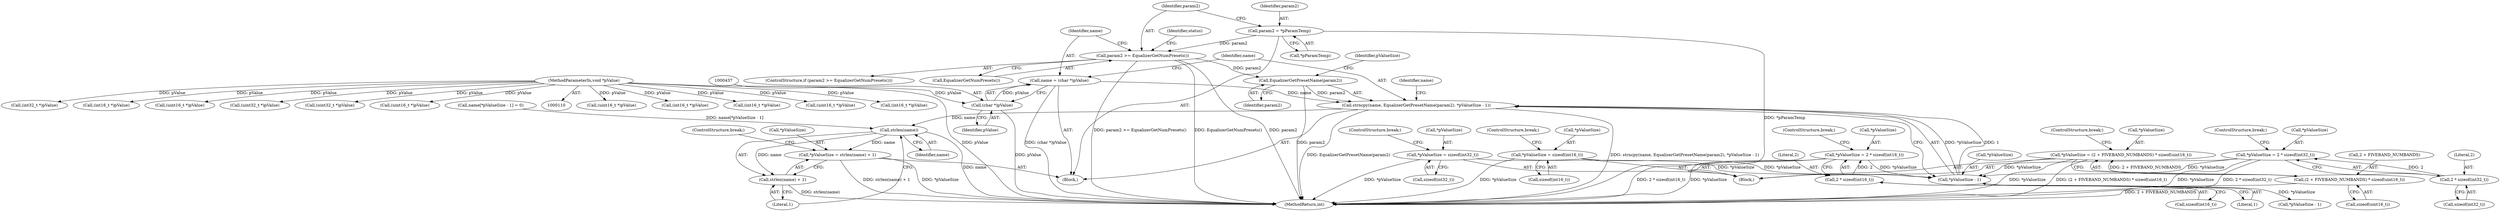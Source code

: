 digraph "0_Android_c66c43ad571ed2590dcd55a762c73c90d9744bac@API" {
"1000439" [label="(Call,strncpy(name, EqualizerGetPresetName(param2), *pValueSize - 1))"];
"1000434" [label="(Call,name = (char *)pValue)"];
"1000436" [label="(Call,(char *)pValue)"];
"1000114" [label="(MethodParameterIn,void *pValue)"];
"1000441" [label="(Call,EqualizerGetPresetName(param2))"];
"1000425" [label="(Call,param2 >= EqualizerGetNumPresets())"];
"1000420" [label="(Call,param2 = *pParamTemp)"];
"1000443" [label="(Call,*pValueSize - 1)"];
"1000258" [label="(Call,*pValueSize = (2 + FIVEBAND_NUMBANDS) * sizeof(uint16_t))"];
"1000261" [label="(Call,(2 + FIVEBAND_NUMBANDS) * sizeof(uint16_t))"];
"1000208" [label="(Call,*pValueSize = 2 * sizeof(int32_t))"];
"1000211" [label="(Call,2 * sizeof(int32_t))"];
"1000183" [label="(Call,*pValueSize = 2 * sizeof(int16_t))"];
"1000186" [label="(Call,2 * sizeof(int16_t))"];
"1000231" [label="(Call,*pValueSize = sizeof(int32_t))"];
"1000160" [label="(Call,*pValueSize = sizeof(int16_t))"];
"1000459" [label="(Call,strlen(name))"];
"1000455" [label="(Call,*pValueSize = strlen(name) + 1)"];
"1000458" [label="(Call,strlen(name) + 1)"];
"1000258" [label="(Call,*pValueSize = (2 + FIVEBAND_NUMBANDS) * sizeof(uint16_t))"];
"1000420" [label="(Call,param2 = *pParamTemp)"];
"1000412" [label="(Call,(uint16_t *)pValue)"];
"1000140" [label="(Block,)"];
"1000262" [label="(Call,2 + FIVEBAND_NUMBANDS)"];
"1000430" [label="(Identifier,status)"];
"1000291" [label="(Call,(int16_t *)pValue)"];
"1000236" [label="(ControlStructure,break;)"];
"1000459" [label="(Call,strlen(name))"];
"1000424" [label="(ControlStructure,if (param2 >= EqualizerGetNumPresets()))"];
"1000267" [label="(ControlStructure,break;)"];
"1000161" [label="(Call,*pValueSize)"];
"1000425" [label="(Call,param2 >= EqualizerGetNumPresets())"];
"1000190" [label="(ControlStructure,break;)"];
"1000468" [label="(Call,(int16_t *)pValue)"];
"1000435" [label="(Identifier,name)"];
"1000439" [label="(Call,strncpy(name, EqualizerGetPresetName(param2), *pValueSize - 1))"];
"1000426" [label="(Identifier,param2)"];
"1000231" [label="(Call,*pValueSize = sizeof(int32_t))"];
"1000265" [label="(Call,sizeof(uint16_t))"];
"1000442" [label="(Identifier,param2)"];
"1000187" [label="(Literal,2)"];
"1000213" [label="(Call,sizeof(int32_t))"];
"1000389" [label="(Call,(uint16_t *)pValue)"];
"1000211" [label="(Call,2 * sizeof(int32_t))"];
"1000445" [label="(Identifier,pValueSize)"];
"1000447" [label="(Call,name[*pValueSize - 1] = 0)"];
"1000215" [label="(ControlStructure,break;)"];
"1000441" [label="(Call,EqualizerGetPresetName(param2))"];
"1000322" [label="(Call,(int16_t *)pValue)"];
"1000450" [label="(Call,*pValueSize - 1)"];
"1000183" [label="(Call,*pValueSize = 2 * sizeof(int16_t))"];
"1000444" [label="(Call,*pValueSize)"];
"1000348" [label="(Call,(int32_t *)pValue)"];
"1000212" [label="(Literal,2)"];
"1000188" [label="(Call,sizeof(int16_t))"];
"1000462" [label="(ControlStructure,break;)"];
"1000443" [label="(Call,*pValueSize - 1)"];
"1000114" [label="(MethodParameterIn,void *pValue)"];
"1000434" [label="(Call,name = (char *)pValue)"];
"1000427" [label="(Call,EqualizerGetNumPresets())"];
"1000436" [label="(Call,(char *)pValue)"];
"1000422" [label="(Call,*pParamTemp)"];
"1000440" [label="(Identifier,name)"];
"1000460" [label="(Identifier,name)"];
"1000163" [label="(Call,sizeof(int16_t))"];
"1000186" [label="(Call,2 * sizeof(int16_t))"];
"1000299" [label="(Call,(int16_t *)pValue)"];
"1000421" [label="(Identifier,param2)"];
"1000160" [label="(Call,*pValueSize = sizeof(int16_t))"];
"1000259" [label="(Call,*pValueSize)"];
"1000458" [label="(Call,strlen(name) + 1)"];
"1000449" [label="(Identifier,name)"];
"1000461" [label="(Literal,1)"];
"1000456" [label="(Call,*pValueSize)"];
"1000165" [label="(ControlStructure,break;)"];
"1000455" [label="(Call,*pValueSize = strlen(name) + 1)"];
"1000277" [label="(Block,)"];
"1000438" [label="(Identifier,pValue)"];
"1000281" [label="(Call,(uint16_t *)pValue)"];
"1000234" [label="(Call,sizeof(int32_t))"];
"1000209" [label="(Call,*pValueSize)"];
"1000446" [label="(Literal,1)"];
"1000377" [label="(Call,(uint32_t *)pValue)"];
"1000208" [label="(Call,*pValueSize = 2 * sizeof(int32_t))"];
"1000232" [label="(Call,*pValueSize)"];
"1000373" [label="(Call,(uint32_t *)pValue)"];
"1000401" [label="(Call,(uint16_t *)pValue)"];
"1000261" [label="(Call,(2 + FIVEBAND_NUMBANDS) * sizeof(uint16_t))"];
"1000522" [label="(MethodReturn,int)"];
"1000184" [label="(Call,*pValueSize)"];
"1000439" -> "1000277"  [label="AST: "];
"1000439" -> "1000443"  [label="CFG: "];
"1000440" -> "1000439"  [label="AST: "];
"1000441" -> "1000439"  [label="AST: "];
"1000443" -> "1000439"  [label="AST: "];
"1000449" -> "1000439"  [label="CFG: "];
"1000439" -> "1000522"  [label="DDG: EqualizerGetPresetName(param2)"];
"1000439" -> "1000522"  [label="DDG: strncpy(name, EqualizerGetPresetName(param2), *pValueSize - 1)"];
"1000434" -> "1000439"  [label="DDG: name"];
"1000441" -> "1000439"  [label="DDG: param2"];
"1000443" -> "1000439"  [label="DDG: *pValueSize"];
"1000443" -> "1000439"  [label="DDG: 1"];
"1000439" -> "1000459"  [label="DDG: name"];
"1000434" -> "1000277"  [label="AST: "];
"1000434" -> "1000436"  [label="CFG: "];
"1000435" -> "1000434"  [label="AST: "];
"1000436" -> "1000434"  [label="AST: "];
"1000440" -> "1000434"  [label="CFG: "];
"1000434" -> "1000522"  [label="DDG: (char *)pValue"];
"1000436" -> "1000434"  [label="DDG: pValue"];
"1000436" -> "1000438"  [label="CFG: "];
"1000437" -> "1000436"  [label="AST: "];
"1000438" -> "1000436"  [label="AST: "];
"1000436" -> "1000522"  [label="DDG: pValue"];
"1000114" -> "1000436"  [label="DDG: pValue"];
"1000114" -> "1000110"  [label="AST: "];
"1000114" -> "1000522"  [label="DDG: pValue"];
"1000114" -> "1000281"  [label="DDG: pValue"];
"1000114" -> "1000291"  [label="DDG: pValue"];
"1000114" -> "1000299"  [label="DDG: pValue"];
"1000114" -> "1000322"  [label="DDG: pValue"];
"1000114" -> "1000348"  [label="DDG: pValue"];
"1000114" -> "1000373"  [label="DDG: pValue"];
"1000114" -> "1000377"  [label="DDG: pValue"];
"1000114" -> "1000389"  [label="DDG: pValue"];
"1000114" -> "1000401"  [label="DDG: pValue"];
"1000114" -> "1000412"  [label="DDG: pValue"];
"1000114" -> "1000468"  [label="DDG: pValue"];
"1000441" -> "1000442"  [label="CFG: "];
"1000442" -> "1000441"  [label="AST: "];
"1000445" -> "1000441"  [label="CFG: "];
"1000441" -> "1000522"  [label="DDG: param2"];
"1000425" -> "1000441"  [label="DDG: param2"];
"1000425" -> "1000424"  [label="AST: "];
"1000425" -> "1000427"  [label="CFG: "];
"1000426" -> "1000425"  [label="AST: "];
"1000427" -> "1000425"  [label="AST: "];
"1000430" -> "1000425"  [label="CFG: "];
"1000435" -> "1000425"  [label="CFG: "];
"1000425" -> "1000522"  [label="DDG: EqualizerGetNumPresets()"];
"1000425" -> "1000522"  [label="DDG: param2"];
"1000425" -> "1000522"  [label="DDG: param2 >= EqualizerGetNumPresets()"];
"1000420" -> "1000425"  [label="DDG: param2"];
"1000420" -> "1000277"  [label="AST: "];
"1000420" -> "1000422"  [label="CFG: "];
"1000421" -> "1000420"  [label="AST: "];
"1000422" -> "1000420"  [label="AST: "];
"1000426" -> "1000420"  [label="CFG: "];
"1000420" -> "1000522"  [label="DDG: *pParamTemp"];
"1000443" -> "1000446"  [label="CFG: "];
"1000444" -> "1000443"  [label="AST: "];
"1000446" -> "1000443"  [label="AST: "];
"1000258" -> "1000443"  [label="DDG: *pValueSize"];
"1000208" -> "1000443"  [label="DDG: *pValueSize"];
"1000183" -> "1000443"  [label="DDG: *pValueSize"];
"1000231" -> "1000443"  [label="DDG: *pValueSize"];
"1000160" -> "1000443"  [label="DDG: *pValueSize"];
"1000443" -> "1000450"  [label="DDG: *pValueSize"];
"1000258" -> "1000140"  [label="AST: "];
"1000258" -> "1000261"  [label="CFG: "];
"1000259" -> "1000258"  [label="AST: "];
"1000261" -> "1000258"  [label="AST: "];
"1000267" -> "1000258"  [label="CFG: "];
"1000258" -> "1000522"  [label="DDG: *pValueSize"];
"1000258" -> "1000522"  [label="DDG: (2 + FIVEBAND_NUMBANDS) * sizeof(uint16_t)"];
"1000261" -> "1000258"  [label="DDG: 2 + FIVEBAND_NUMBANDS"];
"1000261" -> "1000265"  [label="CFG: "];
"1000262" -> "1000261"  [label="AST: "];
"1000265" -> "1000261"  [label="AST: "];
"1000261" -> "1000522"  [label="DDG: 2 + FIVEBAND_NUMBANDS"];
"1000208" -> "1000140"  [label="AST: "];
"1000208" -> "1000211"  [label="CFG: "];
"1000209" -> "1000208"  [label="AST: "];
"1000211" -> "1000208"  [label="AST: "];
"1000215" -> "1000208"  [label="CFG: "];
"1000208" -> "1000522"  [label="DDG: *pValueSize"];
"1000208" -> "1000522"  [label="DDG: 2 * sizeof(int32_t)"];
"1000211" -> "1000208"  [label="DDG: 2"];
"1000211" -> "1000213"  [label="CFG: "];
"1000212" -> "1000211"  [label="AST: "];
"1000213" -> "1000211"  [label="AST: "];
"1000183" -> "1000140"  [label="AST: "];
"1000183" -> "1000186"  [label="CFG: "];
"1000184" -> "1000183"  [label="AST: "];
"1000186" -> "1000183"  [label="AST: "];
"1000190" -> "1000183"  [label="CFG: "];
"1000183" -> "1000522"  [label="DDG: 2 * sizeof(int16_t)"];
"1000183" -> "1000522"  [label="DDG: *pValueSize"];
"1000186" -> "1000183"  [label="DDG: 2"];
"1000186" -> "1000188"  [label="CFG: "];
"1000187" -> "1000186"  [label="AST: "];
"1000188" -> "1000186"  [label="AST: "];
"1000231" -> "1000140"  [label="AST: "];
"1000231" -> "1000234"  [label="CFG: "];
"1000232" -> "1000231"  [label="AST: "];
"1000234" -> "1000231"  [label="AST: "];
"1000236" -> "1000231"  [label="CFG: "];
"1000231" -> "1000522"  [label="DDG: *pValueSize"];
"1000160" -> "1000140"  [label="AST: "];
"1000160" -> "1000163"  [label="CFG: "];
"1000161" -> "1000160"  [label="AST: "];
"1000163" -> "1000160"  [label="AST: "];
"1000165" -> "1000160"  [label="CFG: "];
"1000160" -> "1000522"  [label="DDG: *pValueSize"];
"1000459" -> "1000458"  [label="AST: "];
"1000459" -> "1000460"  [label="CFG: "];
"1000460" -> "1000459"  [label="AST: "];
"1000461" -> "1000459"  [label="CFG: "];
"1000459" -> "1000522"  [label="DDG: name"];
"1000459" -> "1000455"  [label="DDG: name"];
"1000459" -> "1000458"  [label="DDG: name"];
"1000447" -> "1000459"  [label="DDG: name[*pValueSize - 1]"];
"1000455" -> "1000277"  [label="AST: "];
"1000455" -> "1000458"  [label="CFG: "];
"1000456" -> "1000455"  [label="AST: "];
"1000458" -> "1000455"  [label="AST: "];
"1000462" -> "1000455"  [label="CFG: "];
"1000455" -> "1000522"  [label="DDG: strlen(name) + 1"];
"1000455" -> "1000522"  [label="DDG: *pValueSize"];
"1000458" -> "1000461"  [label="CFG: "];
"1000461" -> "1000458"  [label="AST: "];
"1000458" -> "1000522"  [label="DDG: strlen(name)"];
}
